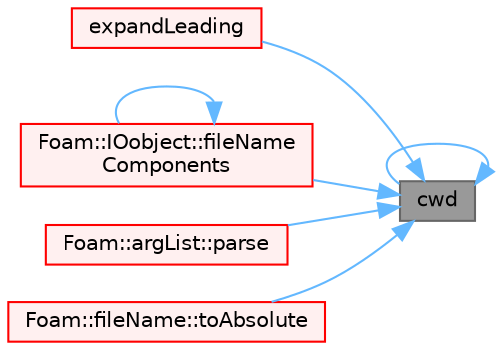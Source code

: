 digraph "cwd"
{
 // LATEX_PDF_SIZE
  bgcolor="transparent";
  edge [fontname=Helvetica,fontsize=10,labelfontname=Helvetica,labelfontsize=10];
  node [fontname=Helvetica,fontsize=10,shape=box,height=0.2,width=0.4];
  rankdir="RL";
  Node1 [id="Node000001",label="cwd",height=0.2,width=0.4,color="gray40", fillcolor="grey60", style="filled", fontcolor="black",tooltip=" "];
  Node1 -> Node1 [id="edge1_Node000001_Node000001",dir="back",color="steelblue1",style="solid",tooltip=" "];
  Node1 -> Node2 [id="edge2_Node000001_Node000002",dir="back",color="steelblue1",style="solid",tooltip=" "];
  Node2 [id="Node000002",label="expandLeading",height=0.2,width=0.4,color="red", fillcolor="#FFF0F0", style="filled",URL="$namespaceFoam.html#ab85c1ca0def490e1f36e6f0e6d9f17fe",tooltip=" "];
  Node1 -> Node7 [id="edge3_Node000001_Node000007",dir="back",color="steelblue1",style="solid",tooltip=" "];
  Node7 [id="Node000007",label="Foam::IOobject::fileName\lComponents",height=0.2,width=0.4,color="red", fillcolor="#FFF0F0", style="filled",URL="$classFoam_1_1IOobject.html#a7d27b76557b60f572ecd7fa620bd3d8e",tooltip=" "];
  Node7 -> Node7 [id="edge4_Node000007_Node000007",dir="back",color="steelblue1",style="solid",tooltip=" "];
  Node1 -> Node9 [id="edge5_Node000001_Node000009",dir="back",color="steelblue1",style="solid",tooltip=" "];
  Node9 [id="Node000009",label="Foam::argList::parse",height=0.2,width=0.4,color="red", fillcolor="#FFF0F0", style="filled",URL="$classFoam_1_1argList.html#a00aad68f835a5c0bcb8920505bb0bd10",tooltip=" "];
  Node1 -> Node12 [id="edge6_Node000001_Node000012",dir="back",color="steelblue1",style="solid",tooltip=" "];
  Node12 [id="Node000012",label="Foam::fileName::toAbsolute",height=0.2,width=0.4,color="red", fillcolor="#FFF0F0", style="filled",URL="$classFoam_1_1fileName.html#ab0feed39df624befd2f92329572fd680",tooltip=" "];
}

